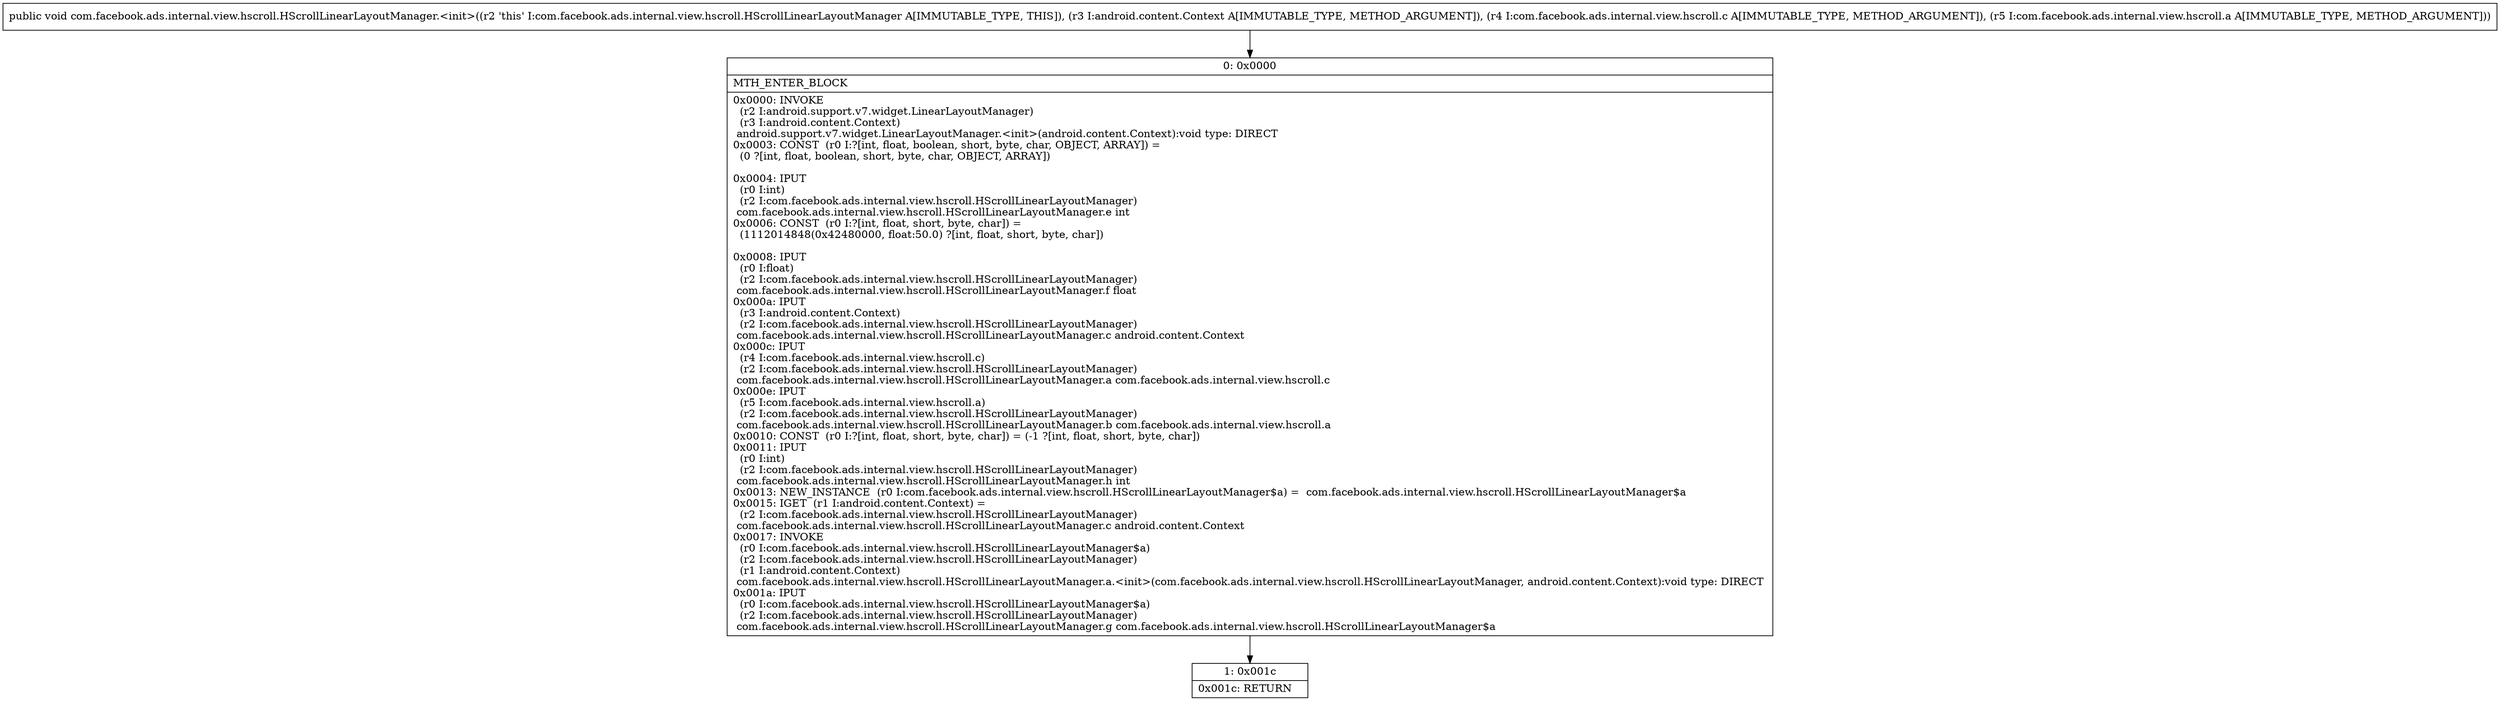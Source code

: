 digraph "CFG forcom.facebook.ads.internal.view.hscroll.HScrollLinearLayoutManager.\<init\>(Landroid\/content\/Context;Lcom\/facebook\/ads\/internal\/view\/hscroll\/c;Lcom\/facebook\/ads\/internal\/view\/hscroll\/a;)V" {
Node_0 [shape=record,label="{0\:\ 0x0000|MTH_ENTER_BLOCK\l|0x0000: INVOKE  \l  (r2 I:android.support.v7.widget.LinearLayoutManager)\l  (r3 I:android.content.Context)\l android.support.v7.widget.LinearLayoutManager.\<init\>(android.content.Context):void type: DIRECT \l0x0003: CONST  (r0 I:?[int, float, boolean, short, byte, char, OBJECT, ARRAY]) = \l  (0 ?[int, float, boolean, short, byte, char, OBJECT, ARRAY])\l \l0x0004: IPUT  \l  (r0 I:int)\l  (r2 I:com.facebook.ads.internal.view.hscroll.HScrollLinearLayoutManager)\l com.facebook.ads.internal.view.hscroll.HScrollLinearLayoutManager.e int \l0x0006: CONST  (r0 I:?[int, float, short, byte, char]) = \l  (1112014848(0x42480000, float:50.0) ?[int, float, short, byte, char])\l \l0x0008: IPUT  \l  (r0 I:float)\l  (r2 I:com.facebook.ads.internal.view.hscroll.HScrollLinearLayoutManager)\l com.facebook.ads.internal.view.hscroll.HScrollLinearLayoutManager.f float \l0x000a: IPUT  \l  (r3 I:android.content.Context)\l  (r2 I:com.facebook.ads.internal.view.hscroll.HScrollLinearLayoutManager)\l com.facebook.ads.internal.view.hscroll.HScrollLinearLayoutManager.c android.content.Context \l0x000c: IPUT  \l  (r4 I:com.facebook.ads.internal.view.hscroll.c)\l  (r2 I:com.facebook.ads.internal.view.hscroll.HScrollLinearLayoutManager)\l com.facebook.ads.internal.view.hscroll.HScrollLinearLayoutManager.a com.facebook.ads.internal.view.hscroll.c \l0x000e: IPUT  \l  (r5 I:com.facebook.ads.internal.view.hscroll.a)\l  (r2 I:com.facebook.ads.internal.view.hscroll.HScrollLinearLayoutManager)\l com.facebook.ads.internal.view.hscroll.HScrollLinearLayoutManager.b com.facebook.ads.internal.view.hscroll.a \l0x0010: CONST  (r0 I:?[int, float, short, byte, char]) = (\-1 ?[int, float, short, byte, char]) \l0x0011: IPUT  \l  (r0 I:int)\l  (r2 I:com.facebook.ads.internal.view.hscroll.HScrollLinearLayoutManager)\l com.facebook.ads.internal.view.hscroll.HScrollLinearLayoutManager.h int \l0x0013: NEW_INSTANCE  (r0 I:com.facebook.ads.internal.view.hscroll.HScrollLinearLayoutManager$a) =  com.facebook.ads.internal.view.hscroll.HScrollLinearLayoutManager$a \l0x0015: IGET  (r1 I:android.content.Context) = \l  (r2 I:com.facebook.ads.internal.view.hscroll.HScrollLinearLayoutManager)\l com.facebook.ads.internal.view.hscroll.HScrollLinearLayoutManager.c android.content.Context \l0x0017: INVOKE  \l  (r0 I:com.facebook.ads.internal.view.hscroll.HScrollLinearLayoutManager$a)\l  (r2 I:com.facebook.ads.internal.view.hscroll.HScrollLinearLayoutManager)\l  (r1 I:android.content.Context)\l com.facebook.ads.internal.view.hscroll.HScrollLinearLayoutManager.a.\<init\>(com.facebook.ads.internal.view.hscroll.HScrollLinearLayoutManager, android.content.Context):void type: DIRECT \l0x001a: IPUT  \l  (r0 I:com.facebook.ads.internal.view.hscroll.HScrollLinearLayoutManager$a)\l  (r2 I:com.facebook.ads.internal.view.hscroll.HScrollLinearLayoutManager)\l com.facebook.ads.internal.view.hscroll.HScrollLinearLayoutManager.g com.facebook.ads.internal.view.hscroll.HScrollLinearLayoutManager$a \l}"];
Node_1 [shape=record,label="{1\:\ 0x001c|0x001c: RETURN   \l}"];
MethodNode[shape=record,label="{public void com.facebook.ads.internal.view.hscroll.HScrollLinearLayoutManager.\<init\>((r2 'this' I:com.facebook.ads.internal.view.hscroll.HScrollLinearLayoutManager A[IMMUTABLE_TYPE, THIS]), (r3 I:android.content.Context A[IMMUTABLE_TYPE, METHOD_ARGUMENT]), (r4 I:com.facebook.ads.internal.view.hscroll.c A[IMMUTABLE_TYPE, METHOD_ARGUMENT]), (r5 I:com.facebook.ads.internal.view.hscroll.a A[IMMUTABLE_TYPE, METHOD_ARGUMENT])) }"];
MethodNode -> Node_0;
Node_0 -> Node_1;
}

